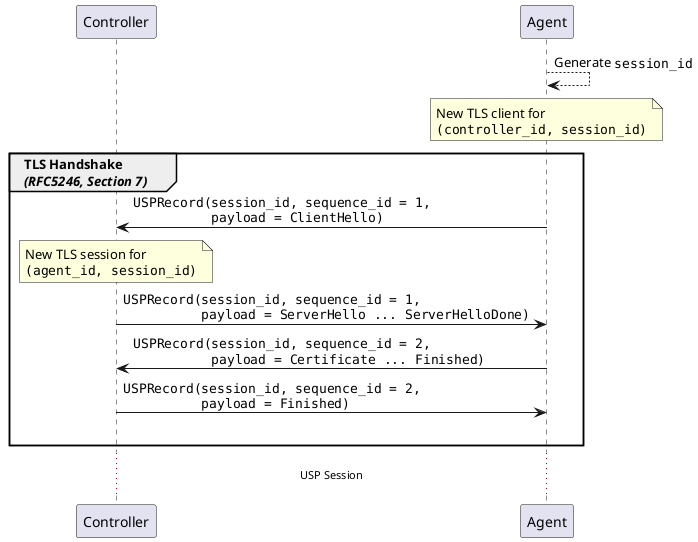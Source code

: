 @startuml

participant "Controller" as C
participant "Agent" as A

A --> A : Generate ""session_id""
note over A : New TLS client for\n""(controller_id, session_id)""
group TLS Handshake\n//(RFC5246, Section 7)//
A -> C : ""USPRecord(session_id, sequence_id = 1,""\n""\t  payload = ClientHello)""
note over C : New TLS session for\n""(agent_id, session_id)""
C -> A : ""USPRecord(session_id, sequence_id = 1,""\n""\t  payload = ServerHello ... ServerHelloDone)""
A -> C : ""USPRecord(session_id, sequence_id = 2,""\n""\t  payload = Certificate ... Finished)""
C -> A : ""USPRecord(session_id, sequence_id = 2,""\n""\t  payload = Finished)""
|||
end
... USP Session ...

@enduml
